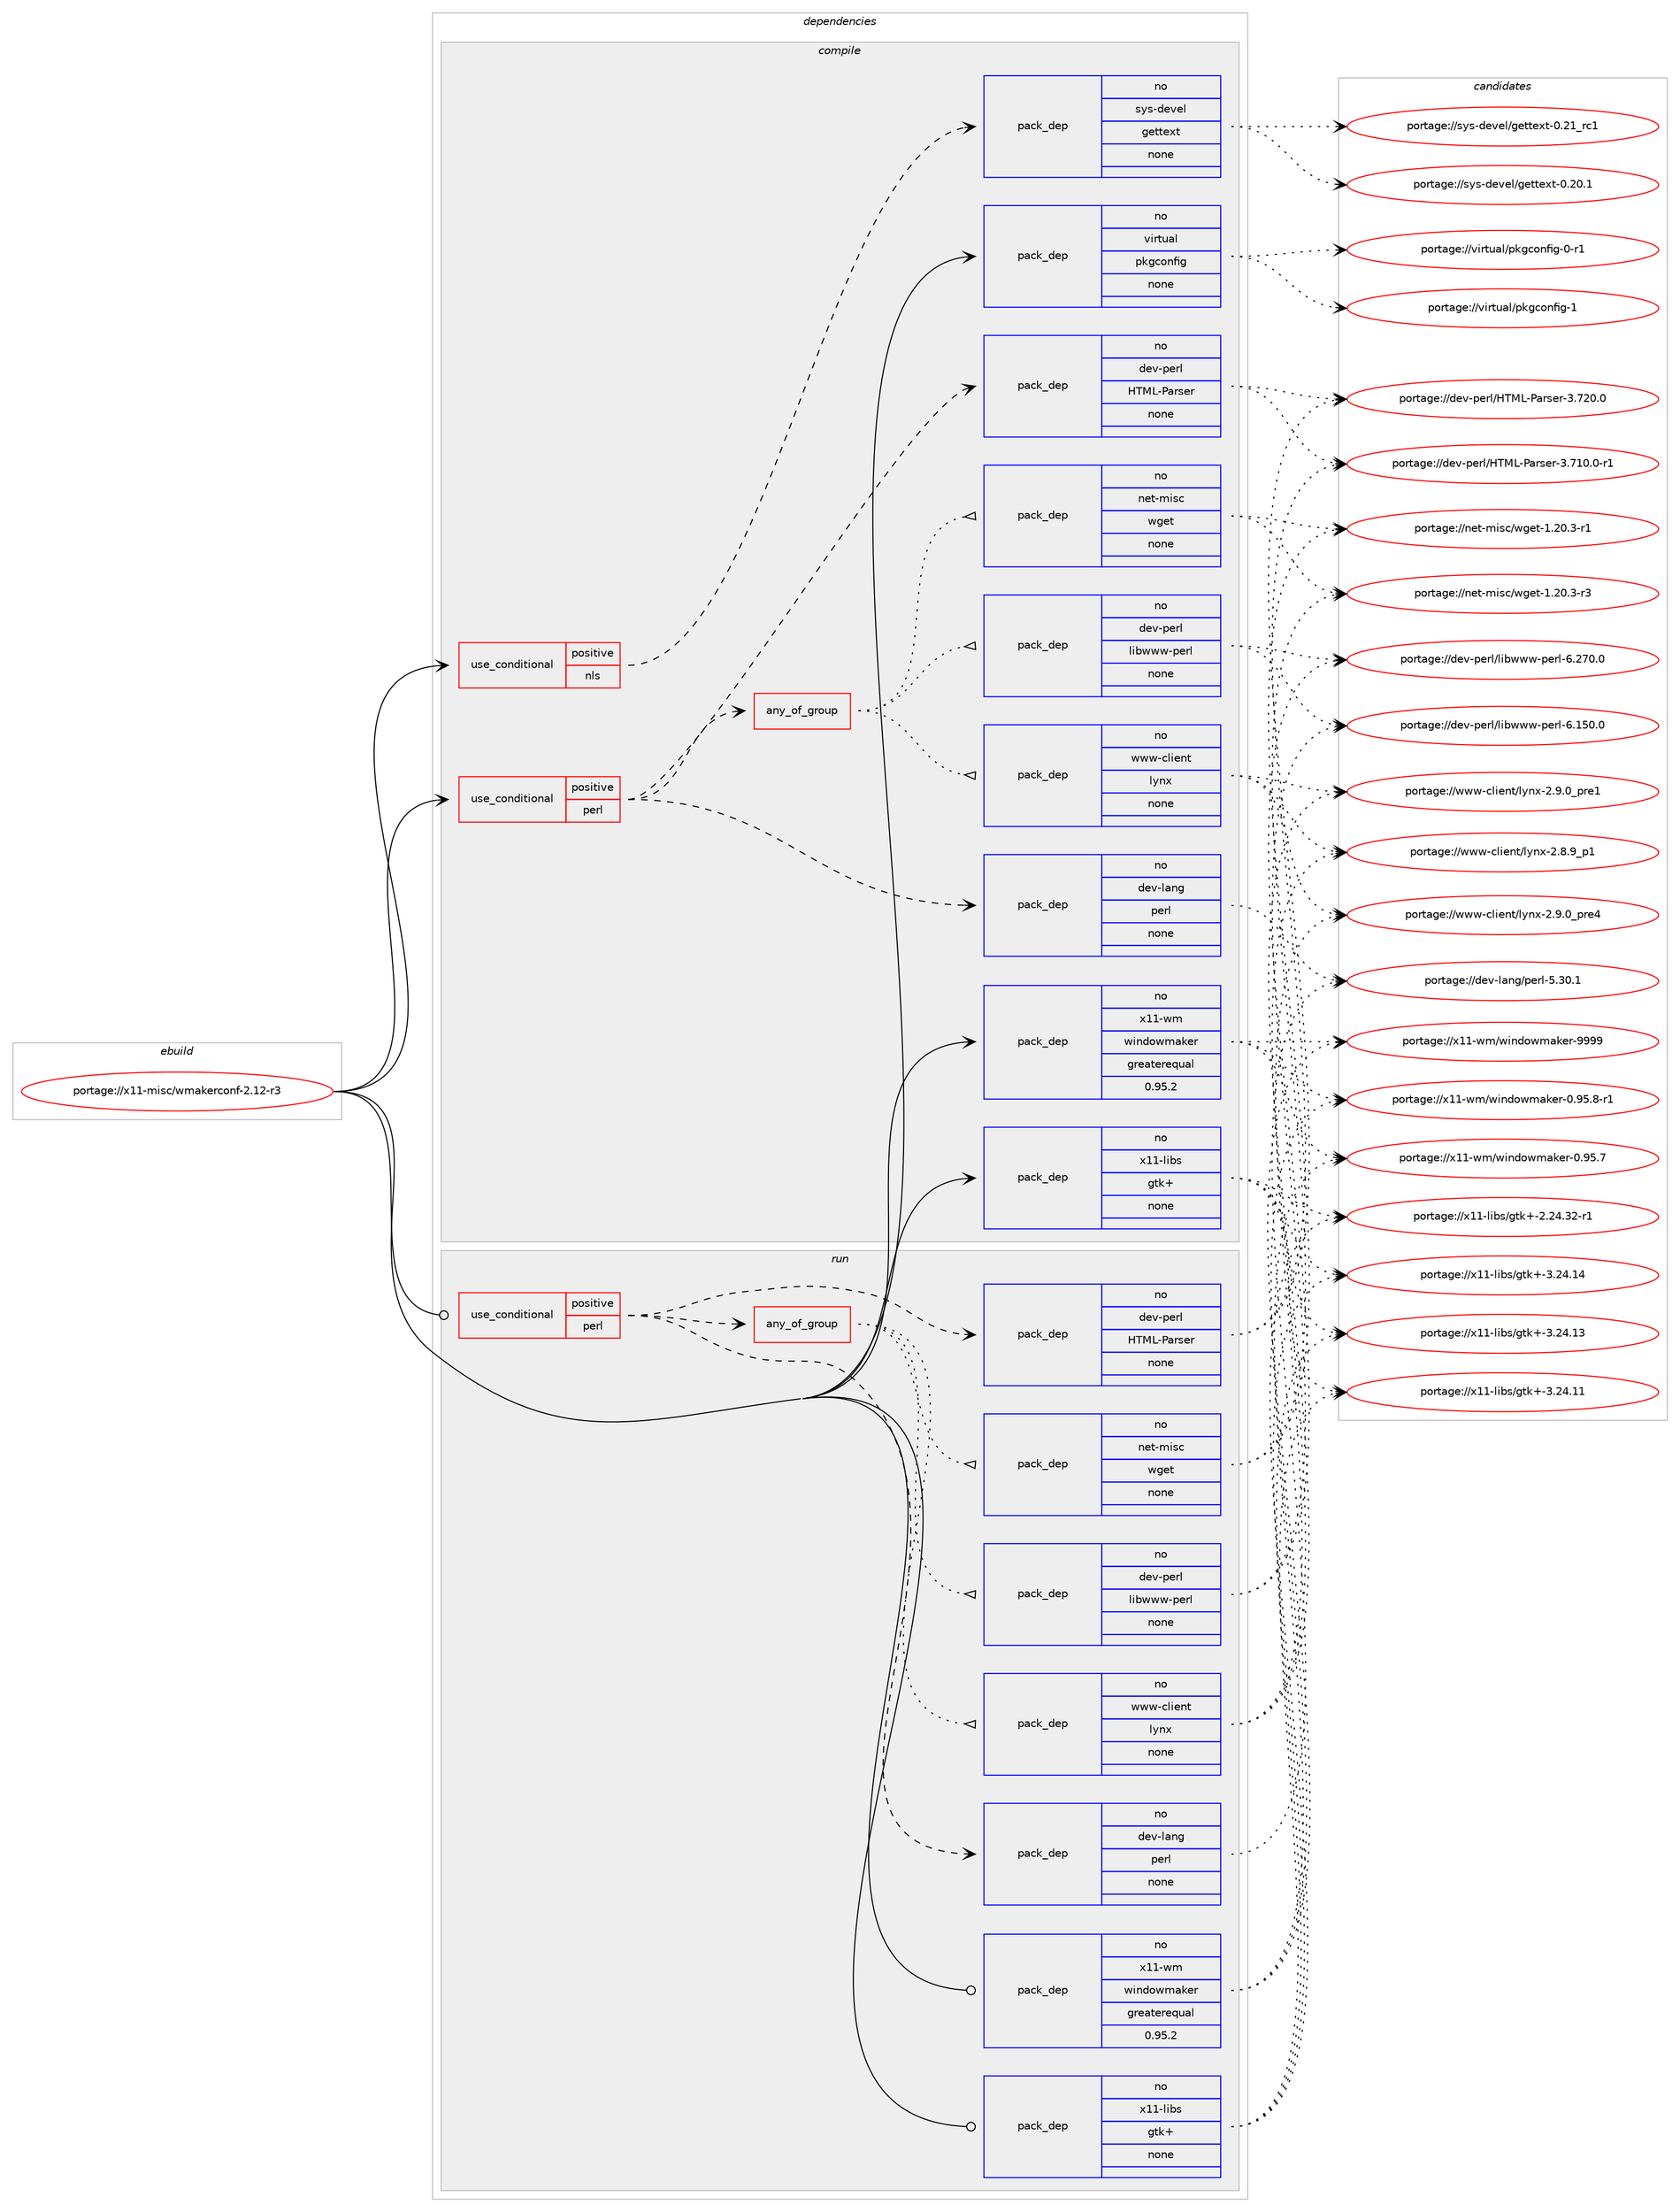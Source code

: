 digraph prolog {

# *************
# Graph options
# *************

newrank=true;
concentrate=true;
compound=true;
graph [rankdir=LR,fontname=Helvetica,fontsize=10,ranksep=1.5];#, ranksep=2.5, nodesep=0.2];
edge  [arrowhead=vee];
node  [fontname=Helvetica,fontsize=10];

# **********
# The ebuild
# **********

subgraph cluster_leftcol {
color=gray;
label=<<i>ebuild</i>>;
id [label="portage://x11-misc/wmakerconf-2.12-r3", color=red, width=4, href="../x11-misc/wmakerconf-2.12-r3.svg"];
}

# ****************
# The dependencies
# ****************

subgraph cluster_midcol {
color=gray;
label=<<i>dependencies</i>>;
subgraph cluster_compile {
fillcolor="#eeeeee";
style=filled;
label=<<i>compile</i>>;
subgraph cond965 {
dependency7460 [label=<<TABLE BORDER="0" CELLBORDER="1" CELLSPACING="0" CELLPADDING="4"><TR><TD ROWSPAN="3" CELLPADDING="10">use_conditional</TD></TR><TR><TD>positive</TD></TR><TR><TD>nls</TD></TR></TABLE>>, shape=none, color=red];
subgraph pack6399 {
dependency7461 [label=<<TABLE BORDER="0" CELLBORDER="1" CELLSPACING="0" CELLPADDING="4" WIDTH="220"><TR><TD ROWSPAN="6" CELLPADDING="30">pack_dep</TD></TR><TR><TD WIDTH="110">no</TD></TR><TR><TD>sys-devel</TD></TR><TR><TD>gettext</TD></TR><TR><TD>none</TD></TR><TR><TD></TD></TR></TABLE>>, shape=none, color=blue];
}
dependency7460:e -> dependency7461:w [weight=20,style="dashed",arrowhead="vee"];
}
id:e -> dependency7460:w [weight=20,style="solid",arrowhead="vee"];
subgraph cond966 {
dependency7462 [label=<<TABLE BORDER="0" CELLBORDER="1" CELLSPACING="0" CELLPADDING="4"><TR><TD ROWSPAN="3" CELLPADDING="10">use_conditional</TD></TR><TR><TD>positive</TD></TR><TR><TD>perl</TD></TR></TABLE>>, shape=none, color=red];
subgraph pack6400 {
dependency7463 [label=<<TABLE BORDER="0" CELLBORDER="1" CELLSPACING="0" CELLPADDING="4" WIDTH="220"><TR><TD ROWSPAN="6" CELLPADDING="30">pack_dep</TD></TR><TR><TD WIDTH="110">no</TD></TR><TR><TD>dev-lang</TD></TR><TR><TD>perl</TD></TR><TR><TD>none</TD></TR><TR><TD></TD></TR></TABLE>>, shape=none, color=blue];
}
dependency7462:e -> dependency7463:w [weight=20,style="dashed",arrowhead="vee"];
subgraph pack6401 {
dependency7464 [label=<<TABLE BORDER="0" CELLBORDER="1" CELLSPACING="0" CELLPADDING="4" WIDTH="220"><TR><TD ROWSPAN="6" CELLPADDING="30">pack_dep</TD></TR><TR><TD WIDTH="110">no</TD></TR><TR><TD>dev-perl</TD></TR><TR><TD>HTML-Parser</TD></TR><TR><TD>none</TD></TR><TR><TD></TD></TR></TABLE>>, shape=none, color=blue];
}
dependency7462:e -> dependency7464:w [weight=20,style="dashed",arrowhead="vee"];
subgraph any96 {
dependency7465 [label=<<TABLE BORDER="0" CELLBORDER="1" CELLSPACING="0" CELLPADDING="4"><TR><TD CELLPADDING="10">any_of_group</TD></TR></TABLE>>, shape=none, color=red];subgraph pack6402 {
dependency7466 [label=<<TABLE BORDER="0" CELLBORDER="1" CELLSPACING="0" CELLPADDING="4" WIDTH="220"><TR><TD ROWSPAN="6" CELLPADDING="30">pack_dep</TD></TR><TR><TD WIDTH="110">no</TD></TR><TR><TD>dev-perl</TD></TR><TR><TD>libwww-perl</TD></TR><TR><TD>none</TD></TR><TR><TD></TD></TR></TABLE>>, shape=none, color=blue];
}
dependency7465:e -> dependency7466:w [weight=20,style="dotted",arrowhead="oinv"];
subgraph pack6403 {
dependency7467 [label=<<TABLE BORDER="0" CELLBORDER="1" CELLSPACING="0" CELLPADDING="4" WIDTH="220"><TR><TD ROWSPAN="6" CELLPADDING="30">pack_dep</TD></TR><TR><TD WIDTH="110">no</TD></TR><TR><TD>www-client</TD></TR><TR><TD>lynx</TD></TR><TR><TD>none</TD></TR><TR><TD></TD></TR></TABLE>>, shape=none, color=blue];
}
dependency7465:e -> dependency7467:w [weight=20,style="dotted",arrowhead="oinv"];
subgraph pack6404 {
dependency7468 [label=<<TABLE BORDER="0" CELLBORDER="1" CELLSPACING="0" CELLPADDING="4" WIDTH="220"><TR><TD ROWSPAN="6" CELLPADDING="30">pack_dep</TD></TR><TR><TD WIDTH="110">no</TD></TR><TR><TD>net-misc</TD></TR><TR><TD>wget</TD></TR><TR><TD>none</TD></TR><TR><TD></TD></TR></TABLE>>, shape=none, color=blue];
}
dependency7465:e -> dependency7468:w [weight=20,style="dotted",arrowhead="oinv"];
}
dependency7462:e -> dependency7465:w [weight=20,style="dashed",arrowhead="vee"];
}
id:e -> dependency7462:w [weight=20,style="solid",arrowhead="vee"];
subgraph pack6405 {
dependency7469 [label=<<TABLE BORDER="0" CELLBORDER="1" CELLSPACING="0" CELLPADDING="4" WIDTH="220"><TR><TD ROWSPAN="6" CELLPADDING="30">pack_dep</TD></TR><TR><TD WIDTH="110">no</TD></TR><TR><TD>virtual</TD></TR><TR><TD>pkgconfig</TD></TR><TR><TD>none</TD></TR><TR><TD></TD></TR></TABLE>>, shape=none, color=blue];
}
id:e -> dependency7469:w [weight=20,style="solid",arrowhead="vee"];
subgraph pack6406 {
dependency7470 [label=<<TABLE BORDER="0" CELLBORDER="1" CELLSPACING="0" CELLPADDING="4" WIDTH="220"><TR><TD ROWSPAN="6" CELLPADDING="30">pack_dep</TD></TR><TR><TD WIDTH="110">no</TD></TR><TR><TD>x11-libs</TD></TR><TR><TD>gtk+</TD></TR><TR><TD>none</TD></TR><TR><TD></TD></TR></TABLE>>, shape=none, color=blue];
}
id:e -> dependency7470:w [weight=20,style="solid",arrowhead="vee"];
subgraph pack6407 {
dependency7471 [label=<<TABLE BORDER="0" CELLBORDER="1" CELLSPACING="0" CELLPADDING="4" WIDTH="220"><TR><TD ROWSPAN="6" CELLPADDING="30">pack_dep</TD></TR><TR><TD WIDTH="110">no</TD></TR><TR><TD>x11-wm</TD></TR><TR><TD>windowmaker</TD></TR><TR><TD>greaterequal</TD></TR><TR><TD>0.95.2</TD></TR></TABLE>>, shape=none, color=blue];
}
id:e -> dependency7471:w [weight=20,style="solid",arrowhead="vee"];
}
subgraph cluster_compileandrun {
fillcolor="#eeeeee";
style=filled;
label=<<i>compile and run</i>>;
}
subgraph cluster_run {
fillcolor="#eeeeee";
style=filled;
label=<<i>run</i>>;
subgraph cond967 {
dependency7472 [label=<<TABLE BORDER="0" CELLBORDER="1" CELLSPACING="0" CELLPADDING="4"><TR><TD ROWSPAN="3" CELLPADDING="10">use_conditional</TD></TR><TR><TD>positive</TD></TR><TR><TD>perl</TD></TR></TABLE>>, shape=none, color=red];
subgraph pack6408 {
dependency7473 [label=<<TABLE BORDER="0" CELLBORDER="1" CELLSPACING="0" CELLPADDING="4" WIDTH="220"><TR><TD ROWSPAN="6" CELLPADDING="30">pack_dep</TD></TR><TR><TD WIDTH="110">no</TD></TR><TR><TD>dev-lang</TD></TR><TR><TD>perl</TD></TR><TR><TD>none</TD></TR><TR><TD></TD></TR></TABLE>>, shape=none, color=blue];
}
dependency7472:e -> dependency7473:w [weight=20,style="dashed",arrowhead="vee"];
subgraph pack6409 {
dependency7474 [label=<<TABLE BORDER="0" CELLBORDER="1" CELLSPACING="0" CELLPADDING="4" WIDTH="220"><TR><TD ROWSPAN="6" CELLPADDING="30">pack_dep</TD></TR><TR><TD WIDTH="110">no</TD></TR><TR><TD>dev-perl</TD></TR><TR><TD>HTML-Parser</TD></TR><TR><TD>none</TD></TR><TR><TD></TD></TR></TABLE>>, shape=none, color=blue];
}
dependency7472:e -> dependency7474:w [weight=20,style="dashed",arrowhead="vee"];
subgraph any97 {
dependency7475 [label=<<TABLE BORDER="0" CELLBORDER="1" CELLSPACING="0" CELLPADDING="4"><TR><TD CELLPADDING="10">any_of_group</TD></TR></TABLE>>, shape=none, color=red];subgraph pack6410 {
dependency7476 [label=<<TABLE BORDER="0" CELLBORDER="1" CELLSPACING="0" CELLPADDING="4" WIDTH="220"><TR><TD ROWSPAN="6" CELLPADDING="30">pack_dep</TD></TR><TR><TD WIDTH="110">no</TD></TR><TR><TD>dev-perl</TD></TR><TR><TD>libwww-perl</TD></TR><TR><TD>none</TD></TR><TR><TD></TD></TR></TABLE>>, shape=none, color=blue];
}
dependency7475:e -> dependency7476:w [weight=20,style="dotted",arrowhead="oinv"];
subgraph pack6411 {
dependency7477 [label=<<TABLE BORDER="0" CELLBORDER="1" CELLSPACING="0" CELLPADDING="4" WIDTH="220"><TR><TD ROWSPAN="6" CELLPADDING="30">pack_dep</TD></TR><TR><TD WIDTH="110">no</TD></TR><TR><TD>www-client</TD></TR><TR><TD>lynx</TD></TR><TR><TD>none</TD></TR><TR><TD></TD></TR></TABLE>>, shape=none, color=blue];
}
dependency7475:e -> dependency7477:w [weight=20,style="dotted",arrowhead="oinv"];
subgraph pack6412 {
dependency7478 [label=<<TABLE BORDER="0" CELLBORDER="1" CELLSPACING="0" CELLPADDING="4" WIDTH="220"><TR><TD ROWSPAN="6" CELLPADDING="30">pack_dep</TD></TR><TR><TD WIDTH="110">no</TD></TR><TR><TD>net-misc</TD></TR><TR><TD>wget</TD></TR><TR><TD>none</TD></TR><TR><TD></TD></TR></TABLE>>, shape=none, color=blue];
}
dependency7475:e -> dependency7478:w [weight=20,style="dotted",arrowhead="oinv"];
}
dependency7472:e -> dependency7475:w [weight=20,style="dashed",arrowhead="vee"];
}
id:e -> dependency7472:w [weight=20,style="solid",arrowhead="odot"];
subgraph pack6413 {
dependency7479 [label=<<TABLE BORDER="0" CELLBORDER="1" CELLSPACING="0" CELLPADDING="4" WIDTH="220"><TR><TD ROWSPAN="6" CELLPADDING="30">pack_dep</TD></TR><TR><TD WIDTH="110">no</TD></TR><TR><TD>x11-libs</TD></TR><TR><TD>gtk+</TD></TR><TR><TD>none</TD></TR><TR><TD></TD></TR></TABLE>>, shape=none, color=blue];
}
id:e -> dependency7479:w [weight=20,style="solid",arrowhead="odot"];
subgraph pack6414 {
dependency7480 [label=<<TABLE BORDER="0" CELLBORDER="1" CELLSPACING="0" CELLPADDING="4" WIDTH="220"><TR><TD ROWSPAN="6" CELLPADDING="30">pack_dep</TD></TR><TR><TD WIDTH="110">no</TD></TR><TR><TD>x11-wm</TD></TR><TR><TD>windowmaker</TD></TR><TR><TD>greaterequal</TD></TR><TR><TD>0.95.2</TD></TR></TABLE>>, shape=none, color=blue];
}
id:e -> dependency7480:w [weight=20,style="solid",arrowhead="odot"];
}
}

# **************
# The candidates
# **************

subgraph cluster_choices {
rank=same;
color=gray;
label=<<i>candidates</i>>;

subgraph choice6399 {
color=black;
nodesep=1;
choice11512111545100101118101108471031011161161011201164548465049951149949 [label="portage://sys-devel/gettext-0.21_rc1", color=red, width=4,href="../sys-devel/gettext-0.21_rc1.svg"];
choice115121115451001011181011084710310111611610112011645484650484649 [label="portage://sys-devel/gettext-0.20.1", color=red, width=4,href="../sys-devel/gettext-0.20.1.svg"];
dependency7461:e -> choice11512111545100101118101108471031011161161011201164548465049951149949:w [style=dotted,weight="100"];
dependency7461:e -> choice115121115451001011181011084710310111611610112011645484650484649:w [style=dotted,weight="100"];
}
subgraph choice6400 {
color=black;
nodesep=1;
choice10010111845108971101034711210111410845534651484649 [label="portage://dev-lang/perl-5.30.1", color=red, width=4,href="../dev-lang/perl-5.30.1.svg"];
dependency7463:e -> choice10010111845108971101034711210111410845534651484649:w [style=dotted,weight="100"];
}
subgraph choice6401 {
color=black;
nodesep=1;
choice1001011184511210111410847728477764580971141151011144551465550484648 [label="portage://dev-perl/HTML-Parser-3.720.0", color=red, width=4,href="../dev-perl/HTML-Parser-3.720.0.svg"];
choice10010111845112101114108477284777645809711411510111445514655494846484511449 [label="portage://dev-perl/HTML-Parser-3.710.0-r1", color=red, width=4,href="../dev-perl/HTML-Parser-3.710.0-r1.svg"];
dependency7464:e -> choice1001011184511210111410847728477764580971141151011144551465550484648:w [style=dotted,weight="100"];
dependency7464:e -> choice10010111845112101114108477284777645809711411510111445514655494846484511449:w [style=dotted,weight="100"];
}
subgraph choice6402 {
color=black;
nodesep=1;
choice100101118451121011141084710810598119119119451121011141084554465055484648 [label="portage://dev-perl/libwww-perl-6.270.0", color=red, width=4,href="../dev-perl/libwww-perl-6.270.0.svg"];
choice100101118451121011141084710810598119119119451121011141084554464953484648 [label="portage://dev-perl/libwww-perl-6.150.0", color=red, width=4,href="../dev-perl/libwww-perl-6.150.0.svg"];
dependency7466:e -> choice100101118451121011141084710810598119119119451121011141084554465055484648:w [style=dotted,weight="100"];
dependency7466:e -> choice100101118451121011141084710810598119119119451121011141084554464953484648:w [style=dotted,weight="100"];
}
subgraph choice6403 {
color=black;
nodesep=1;
choice1191191194599108105101110116471081211101204550465746489511211410152 [label="portage://www-client/lynx-2.9.0_pre4", color=red, width=4,href="../www-client/lynx-2.9.0_pre4.svg"];
choice1191191194599108105101110116471081211101204550465746489511211410149 [label="portage://www-client/lynx-2.9.0_pre1", color=red, width=4,href="../www-client/lynx-2.9.0_pre1.svg"];
choice1191191194599108105101110116471081211101204550465646579511249 [label="portage://www-client/lynx-2.8.9_p1", color=red, width=4,href="../www-client/lynx-2.8.9_p1.svg"];
dependency7467:e -> choice1191191194599108105101110116471081211101204550465746489511211410152:w [style=dotted,weight="100"];
dependency7467:e -> choice1191191194599108105101110116471081211101204550465746489511211410149:w [style=dotted,weight="100"];
dependency7467:e -> choice1191191194599108105101110116471081211101204550465646579511249:w [style=dotted,weight="100"];
}
subgraph choice6404 {
color=black;
nodesep=1;
choice110101116451091051159947119103101116454946504846514511451 [label="portage://net-misc/wget-1.20.3-r3", color=red, width=4,href="../net-misc/wget-1.20.3-r3.svg"];
choice110101116451091051159947119103101116454946504846514511449 [label="portage://net-misc/wget-1.20.3-r1", color=red, width=4,href="../net-misc/wget-1.20.3-r1.svg"];
dependency7468:e -> choice110101116451091051159947119103101116454946504846514511451:w [style=dotted,weight="100"];
dependency7468:e -> choice110101116451091051159947119103101116454946504846514511449:w [style=dotted,weight="100"];
}
subgraph choice6405 {
color=black;
nodesep=1;
choice1181051141161179710847112107103991111101021051034549 [label="portage://virtual/pkgconfig-1", color=red, width=4,href="../virtual/pkgconfig-1.svg"];
choice11810511411611797108471121071039911111010210510345484511449 [label="portage://virtual/pkgconfig-0-r1", color=red, width=4,href="../virtual/pkgconfig-0-r1.svg"];
dependency7469:e -> choice1181051141161179710847112107103991111101021051034549:w [style=dotted,weight="100"];
dependency7469:e -> choice11810511411611797108471121071039911111010210510345484511449:w [style=dotted,weight="100"];
}
subgraph choice6406 {
color=black;
nodesep=1;
choice1204949451081059811547103116107434551465052464952 [label="portage://x11-libs/gtk+-3.24.14", color=red, width=4,href="../x11-libs/gtk+-3.24.14.svg"];
choice1204949451081059811547103116107434551465052464951 [label="portage://x11-libs/gtk+-3.24.13", color=red, width=4,href="../x11-libs/gtk+-3.24.13.svg"];
choice1204949451081059811547103116107434551465052464949 [label="portage://x11-libs/gtk+-3.24.11", color=red, width=4,href="../x11-libs/gtk+-3.24.11.svg"];
choice12049494510810598115471031161074345504650524651504511449 [label="portage://x11-libs/gtk+-2.24.32-r1", color=red, width=4,href="../x11-libs/gtk+-2.24.32-r1.svg"];
dependency7470:e -> choice1204949451081059811547103116107434551465052464952:w [style=dotted,weight="100"];
dependency7470:e -> choice1204949451081059811547103116107434551465052464951:w [style=dotted,weight="100"];
dependency7470:e -> choice1204949451081059811547103116107434551465052464949:w [style=dotted,weight="100"];
dependency7470:e -> choice12049494510810598115471031161074345504650524651504511449:w [style=dotted,weight="100"];
}
subgraph choice6407 {
color=black;
nodesep=1;
choice12049494511910947119105110100111119109971071011144557575757 [label="portage://x11-wm/windowmaker-9999", color=red, width=4,href="../x11-wm/windowmaker-9999.svg"];
choice1204949451191094711910511010011111910997107101114454846575346564511449 [label="portage://x11-wm/windowmaker-0.95.8-r1", color=red, width=4,href="../x11-wm/windowmaker-0.95.8-r1.svg"];
choice120494945119109471191051101001111191099710710111445484657534655 [label="portage://x11-wm/windowmaker-0.95.7", color=red, width=4,href="../x11-wm/windowmaker-0.95.7.svg"];
dependency7471:e -> choice12049494511910947119105110100111119109971071011144557575757:w [style=dotted,weight="100"];
dependency7471:e -> choice1204949451191094711910511010011111910997107101114454846575346564511449:w [style=dotted,weight="100"];
dependency7471:e -> choice120494945119109471191051101001111191099710710111445484657534655:w [style=dotted,weight="100"];
}
subgraph choice6408 {
color=black;
nodesep=1;
choice10010111845108971101034711210111410845534651484649 [label="portage://dev-lang/perl-5.30.1", color=red, width=4,href="../dev-lang/perl-5.30.1.svg"];
dependency7473:e -> choice10010111845108971101034711210111410845534651484649:w [style=dotted,weight="100"];
}
subgraph choice6409 {
color=black;
nodesep=1;
choice1001011184511210111410847728477764580971141151011144551465550484648 [label="portage://dev-perl/HTML-Parser-3.720.0", color=red, width=4,href="../dev-perl/HTML-Parser-3.720.0.svg"];
choice10010111845112101114108477284777645809711411510111445514655494846484511449 [label="portage://dev-perl/HTML-Parser-3.710.0-r1", color=red, width=4,href="../dev-perl/HTML-Parser-3.710.0-r1.svg"];
dependency7474:e -> choice1001011184511210111410847728477764580971141151011144551465550484648:w [style=dotted,weight="100"];
dependency7474:e -> choice10010111845112101114108477284777645809711411510111445514655494846484511449:w [style=dotted,weight="100"];
}
subgraph choice6410 {
color=black;
nodesep=1;
choice100101118451121011141084710810598119119119451121011141084554465055484648 [label="portage://dev-perl/libwww-perl-6.270.0", color=red, width=4,href="../dev-perl/libwww-perl-6.270.0.svg"];
choice100101118451121011141084710810598119119119451121011141084554464953484648 [label="portage://dev-perl/libwww-perl-6.150.0", color=red, width=4,href="../dev-perl/libwww-perl-6.150.0.svg"];
dependency7476:e -> choice100101118451121011141084710810598119119119451121011141084554465055484648:w [style=dotted,weight="100"];
dependency7476:e -> choice100101118451121011141084710810598119119119451121011141084554464953484648:w [style=dotted,weight="100"];
}
subgraph choice6411 {
color=black;
nodesep=1;
choice1191191194599108105101110116471081211101204550465746489511211410152 [label="portage://www-client/lynx-2.9.0_pre4", color=red, width=4,href="../www-client/lynx-2.9.0_pre4.svg"];
choice1191191194599108105101110116471081211101204550465746489511211410149 [label="portage://www-client/lynx-2.9.0_pre1", color=red, width=4,href="../www-client/lynx-2.9.0_pre1.svg"];
choice1191191194599108105101110116471081211101204550465646579511249 [label="portage://www-client/lynx-2.8.9_p1", color=red, width=4,href="../www-client/lynx-2.8.9_p1.svg"];
dependency7477:e -> choice1191191194599108105101110116471081211101204550465746489511211410152:w [style=dotted,weight="100"];
dependency7477:e -> choice1191191194599108105101110116471081211101204550465746489511211410149:w [style=dotted,weight="100"];
dependency7477:e -> choice1191191194599108105101110116471081211101204550465646579511249:w [style=dotted,weight="100"];
}
subgraph choice6412 {
color=black;
nodesep=1;
choice110101116451091051159947119103101116454946504846514511451 [label="portage://net-misc/wget-1.20.3-r3", color=red, width=4,href="../net-misc/wget-1.20.3-r3.svg"];
choice110101116451091051159947119103101116454946504846514511449 [label="portage://net-misc/wget-1.20.3-r1", color=red, width=4,href="../net-misc/wget-1.20.3-r1.svg"];
dependency7478:e -> choice110101116451091051159947119103101116454946504846514511451:w [style=dotted,weight="100"];
dependency7478:e -> choice110101116451091051159947119103101116454946504846514511449:w [style=dotted,weight="100"];
}
subgraph choice6413 {
color=black;
nodesep=1;
choice1204949451081059811547103116107434551465052464952 [label="portage://x11-libs/gtk+-3.24.14", color=red, width=4,href="../x11-libs/gtk+-3.24.14.svg"];
choice1204949451081059811547103116107434551465052464951 [label="portage://x11-libs/gtk+-3.24.13", color=red, width=4,href="../x11-libs/gtk+-3.24.13.svg"];
choice1204949451081059811547103116107434551465052464949 [label="portage://x11-libs/gtk+-3.24.11", color=red, width=4,href="../x11-libs/gtk+-3.24.11.svg"];
choice12049494510810598115471031161074345504650524651504511449 [label="portage://x11-libs/gtk+-2.24.32-r1", color=red, width=4,href="../x11-libs/gtk+-2.24.32-r1.svg"];
dependency7479:e -> choice1204949451081059811547103116107434551465052464952:w [style=dotted,weight="100"];
dependency7479:e -> choice1204949451081059811547103116107434551465052464951:w [style=dotted,weight="100"];
dependency7479:e -> choice1204949451081059811547103116107434551465052464949:w [style=dotted,weight="100"];
dependency7479:e -> choice12049494510810598115471031161074345504650524651504511449:w [style=dotted,weight="100"];
}
subgraph choice6414 {
color=black;
nodesep=1;
choice12049494511910947119105110100111119109971071011144557575757 [label="portage://x11-wm/windowmaker-9999", color=red, width=4,href="../x11-wm/windowmaker-9999.svg"];
choice1204949451191094711910511010011111910997107101114454846575346564511449 [label="portage://x11-wm/windowmaker-0.95.8-r1", color=red, width=4,href="../x11-wm/windowmaker-0.95.8-r1.svg"];
choice120494945119109471191051101001111191099710710111445484657534655 [label="portage://x11-wm/windowmaker-0.95.7", color=red, width=4,href="../x11-wm/windowmaker-0.95.7.svg"];
dependency7480:e -> choice12049494511910947119105110100111119109971071011144557575757:w [style=dotted,weight="100"];
dependency7480:e -> choice1204949451191094711910511010011111910997107101114454846575346564511449:w [style=dotted,weight="100"];
dependency7480:e -> choice120494945119109471191051101001111191099710710111445484657534655:w [style=dotted,weight="100"];
}
}

}

